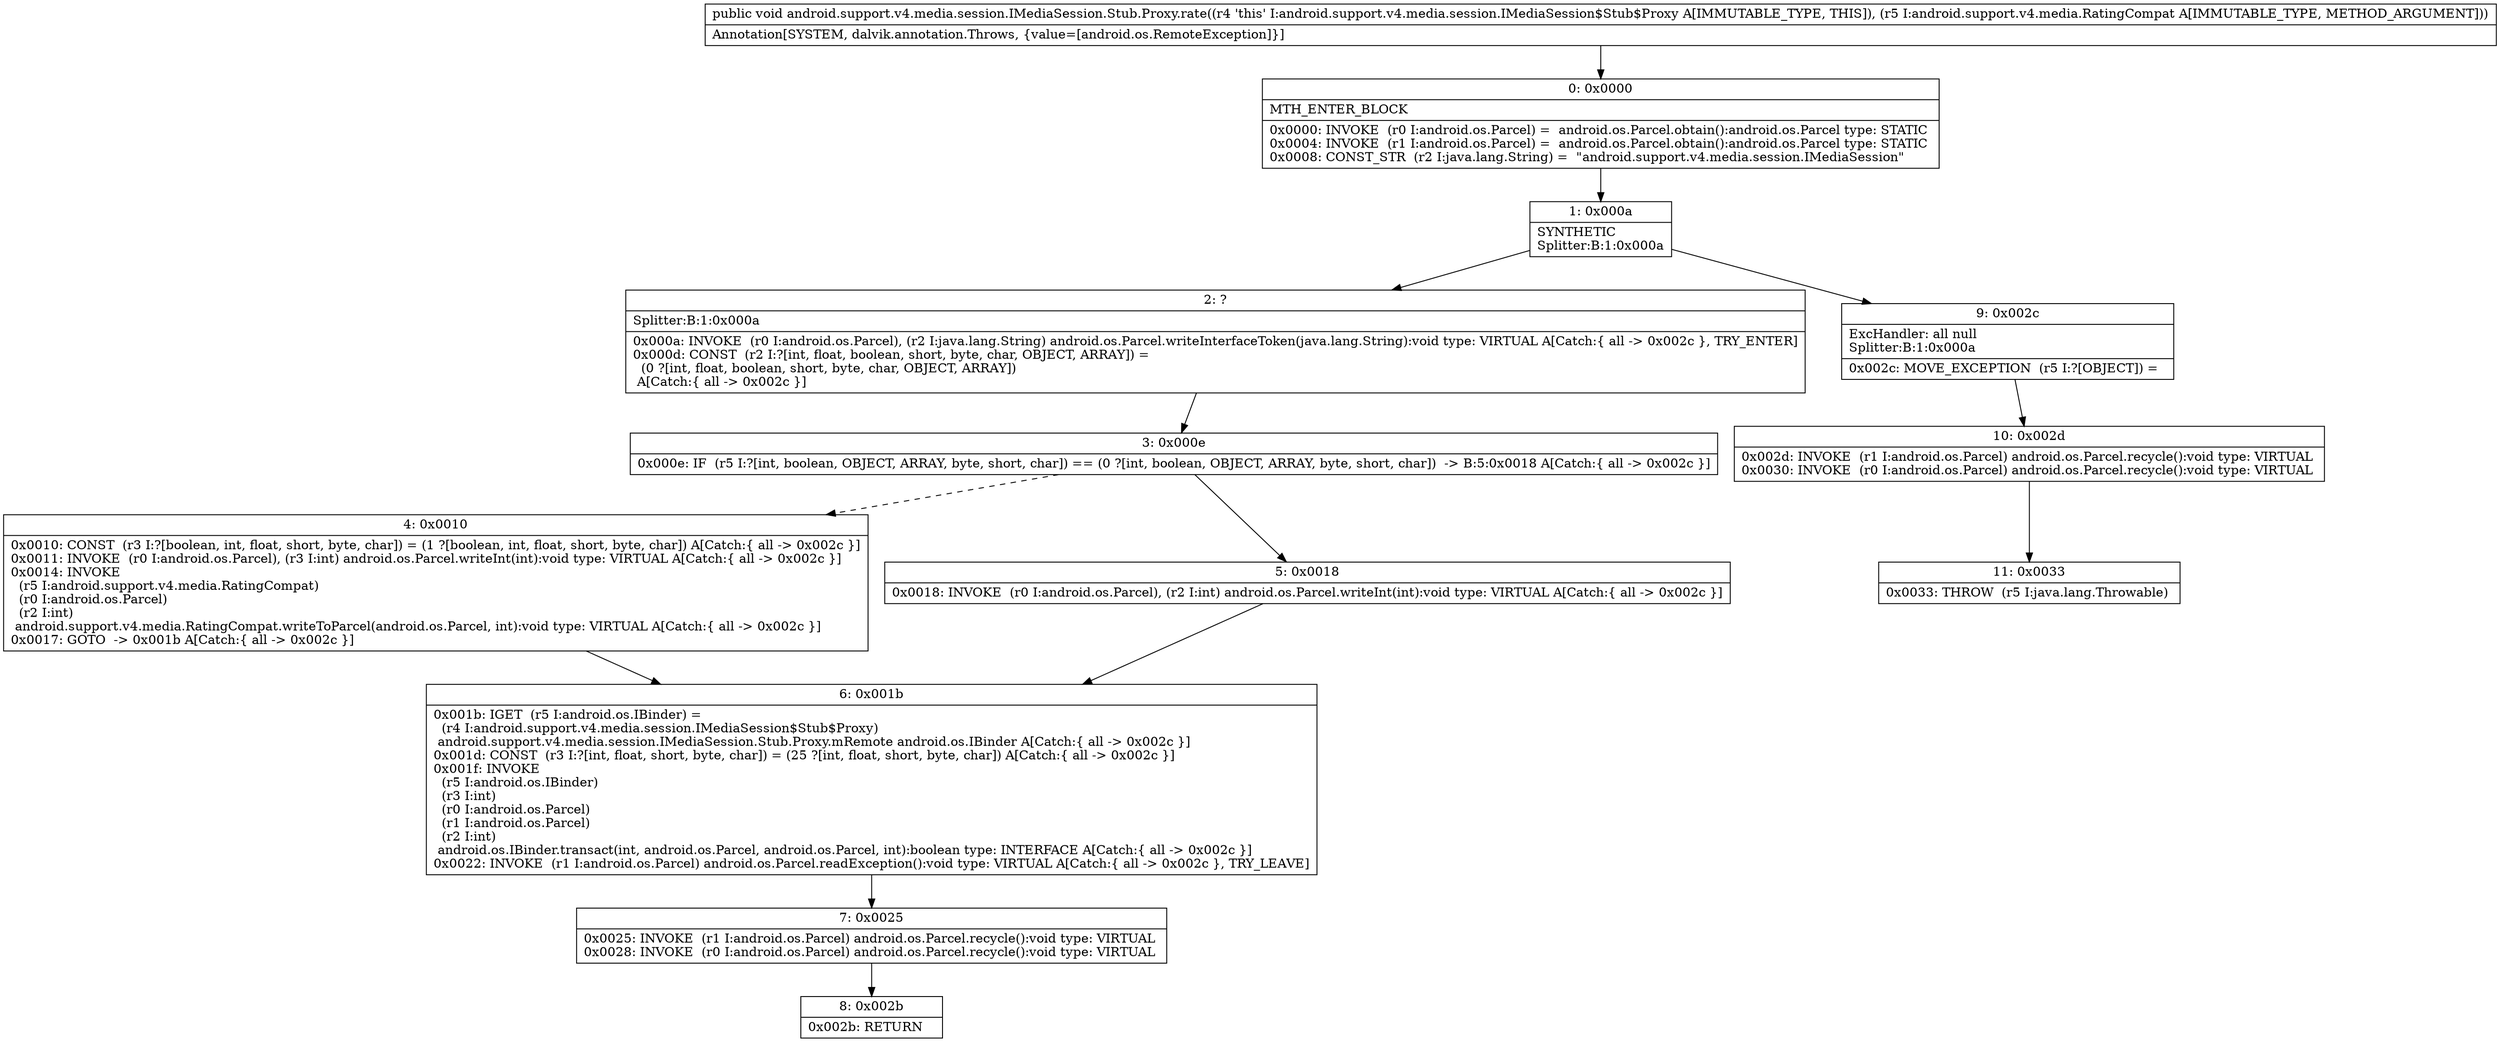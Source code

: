 digraph "CFG forandroid.support.v4.media.session.IMediaSession.Stub.Proxy.rate(Landroid\/support\/v4\/media\/RatingCompat;)V" {
Node_0 [shape=record,label="{0\:\ 0x0000|MTH_ENTER_BLOCK\l|0x0000: INVOKE  (r0 I:android.os.Parcel) =  android.os.Parcel.obtain():android.os.Parcel type: STATIC \l0x0004: INVOKE  (r1 I:android.os.Parcel) =  android.os.Parcel.obtain():android.os.Parcel type: STATIC \l0x0008: CONST_STR  (r2 I:java.lang.String) =  \"android.support.v4.media.session.IMediaSession\" \l}"];
Node_1 [shape=record,label="{1\:\ 0x000a|SYNTHETIC\lSplitter:B:1:0x000a\l}"];
Node_2 [shape=record,label="{2\:\ ?|Splitter:B:1:0x000a\l|0x000a: INVOKE  (r0 I:android.os.Parcel), (r2 I:java.lang.String) android.os.Parcel.writeInterfaceToken(java.lang.String):void type: VIRTUAL A[Catch:\{ all \-\> 0x002c \}, TRY_ENTER]\l0x000d: CONST  (r2 I:?[int, float, boolean, short, byte, char, OBJECT, ARRAY]) = \l  (0 ?[int, float, boolean, short, byte, char, OBJECT, ARRAY])\l A[Catch:\{ all \-\> 0x002c \}]\l}"];
Node_3 [shape=record,label="{3\:\ 0x000e|0x000e: IF  (r5 I:?[int, boolean, OBJECT, ARRAY, byte, short, char]) == (0 ?[int, boolean, OBJECT, ARRAY, byte, short, char])  \-\> B:5:0x0018 A[Catch:\{ all \-\> 0x002c \}]\l}"];
Node_4 [shape=record,label="{4\:\ 0x0010|0x0010: CONST  (r3 I:?[boolean, int, float, short, byte, char]) = (1 ?[boolean, int, float, short, byte, char]) A[Catch:\{ all \-\> 0x002c \}]\l0x0011: INVOKE  (r0 I:android.os.Parcel), (r3 I:int) android.os.Parcel.writeInt(int):void type: VIRTUAL A[Catch:\{ all \-\> 0x002c \}]\l0x0014: INVOKE  \l  (r5 I:android.support.v4.media.RatingCompat)\l  (r0 I:android.os.Parcel)\l  (r2 I:int)\l android.support.v4.media.RatingCompat.writeToParcel(android.os.Parcel, int):void type: VIRTUAL A[Catch:\{ all \-\> 0x002c \}]\l0x0017: GOTO  \-\> 0x001b A[Catch:\{ all \-\> 0x002c \}]\l}"];
Node_5 [shape=record,label="{5\:\ 0x0018|0x0018: INVOKE  (r0 I:android.os.Parcel), (r2 I:int) android.os.Parcel.writeInt(int):void type: VIRTUAL A[Catch:\{ all \-\> 0x002c \}]\l}"];
Node_6 [shape=record,label="{6\:\ 0x001b|0x001b: IGET  (r5 I:android.os.IBinder) = \l  (r4 I:android.support.v4.media.session.IMediaSession$Stub$Proxy)\l android.support.v4.media.session.IMediaSession.Stub.Proxy.mRemote android.os.IBinder A[Catch:\{ all \-\> 0x002c \}]\l0x001d: CONST  (r3 I:?[int, float, short, byte, char]) = (25 ?[int, float, short, byte, char]) A[Catch:\{ all \-\> 0x002c \}]\l0x001f: INVOKE  \l  (r5 I:android.os.IBinder)\l  (r3 I:int)\l  (r0 I:android.os.Parcel)\l  (r1 I:android.os.Parcel)\l  (r2 I:int)\l android.os.IBinder.transact(int, android.os.Parcel, android.os.Parcel, int):boolean type: INTERFACE A[Catch:\{ all \-\> 0x002c \}]\l0x0022: INVOKE  (r1 I:android.os.Parcel) android.os.Parcel.readException():void type: VIRTUAL A[Catch:\{ all \-\> 0x002c \}, TRY_LEAVE]\l}"];
Node_7 [shape=record,label="{7\:\ 0x0025|0x0025: INVOKE  (r1 I:android.os.Parcel) android.os.Parcel.recycle():void type: VIRTUAL \l0x0028: INVOKE  (r0 I:android.os.Parcel) android.os.Parcel.recycle():void type: VIRTUAL \l}"];
Node_8 [shape=record,label="{8\:\ 0x002b|0x002b: RETURN   \l}"];
Node_9 [shape=record,label="{9\:\ 0x002c|ExcHandler: all null\lSplitter:B:1:0x000a\l|0x002c: MOVE_EXCEPTION  (r5 I:?[OBJECT]) =  \l}"];
Node_10 [shape=record,label="{10\:\ 0x002d|0x002d: INVOKE  (r1 I:android.os.Parcel) android.os.Parcel.recycle():void type: VIRTUAL \l0x0030: INVOKE  (r0 I:android.os.Parcel) android.os.Parcel.recycle():void type: VIRTUAL \l}"];
Node_11 [shape=record,label="{11\:\ 0x0033|0x0033: THROW  (r5 I:java.lang.Throwable) \l}"];
MethodNode[shape=record,label="{public void android.support.v4.media.session.IMediaSession.Stub.Proxy.rate((r4 'this' I:android.support.v4.media.session.IMediaSession$Stub$Proxy A[IMMUTABLE_TYPE, THIS]), (r5 I:android.support.v4.media.RatingCompat A[IMMUTABLE_TYPE, METHOD_ARGUMENT]))  | Annotation[SYSTEM, dalvik.annotation.Throws, \{value=[android.os.RemoteException]\}]\l}"];
MethodNode -> Node_0;
Node_0 -> Node_1;
Node_1 -> Node_2;
Node_1 -> Node_9;
Node_2 -> Node_3;
Node_3 -> Node_4[style=dashed];
Node_3 -> Node_5;
Node_4 -> Node_6;
Node_5 -> Node_6;
Node_6 -> Node_7;
Node_7 -> Node_8;
Node_9 -> Node_10;
Node_10 -> Node_11;
}

